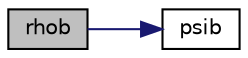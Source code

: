 digraph "rhob"
{
  bgcolor="transparent";
  edge [fontname="Helvetica",fontsize="10",labelfontname="Helvetica",labelfontsize="10"];
  node [fontname="Helvetica",fontsize="10",shape=record];
  rankdir="LR";
  Node1 [label="rhob",height=0.2,width=0.4,color="black", fillcolor="grey75", style="filled", fontcolor="black"];
  Node1 -> Node2 [color="midnightblue",fontsize="10",style="solid",fontname="Helvetica"];
  Node2 [label="psib",height=0.2,width=0.4,color="black",URL="$a02014.html#a5d0f095b50d535531647521ff76e0b9e",tooltip="Burnt gas compressibility [s^2/m^2]. "];
}
